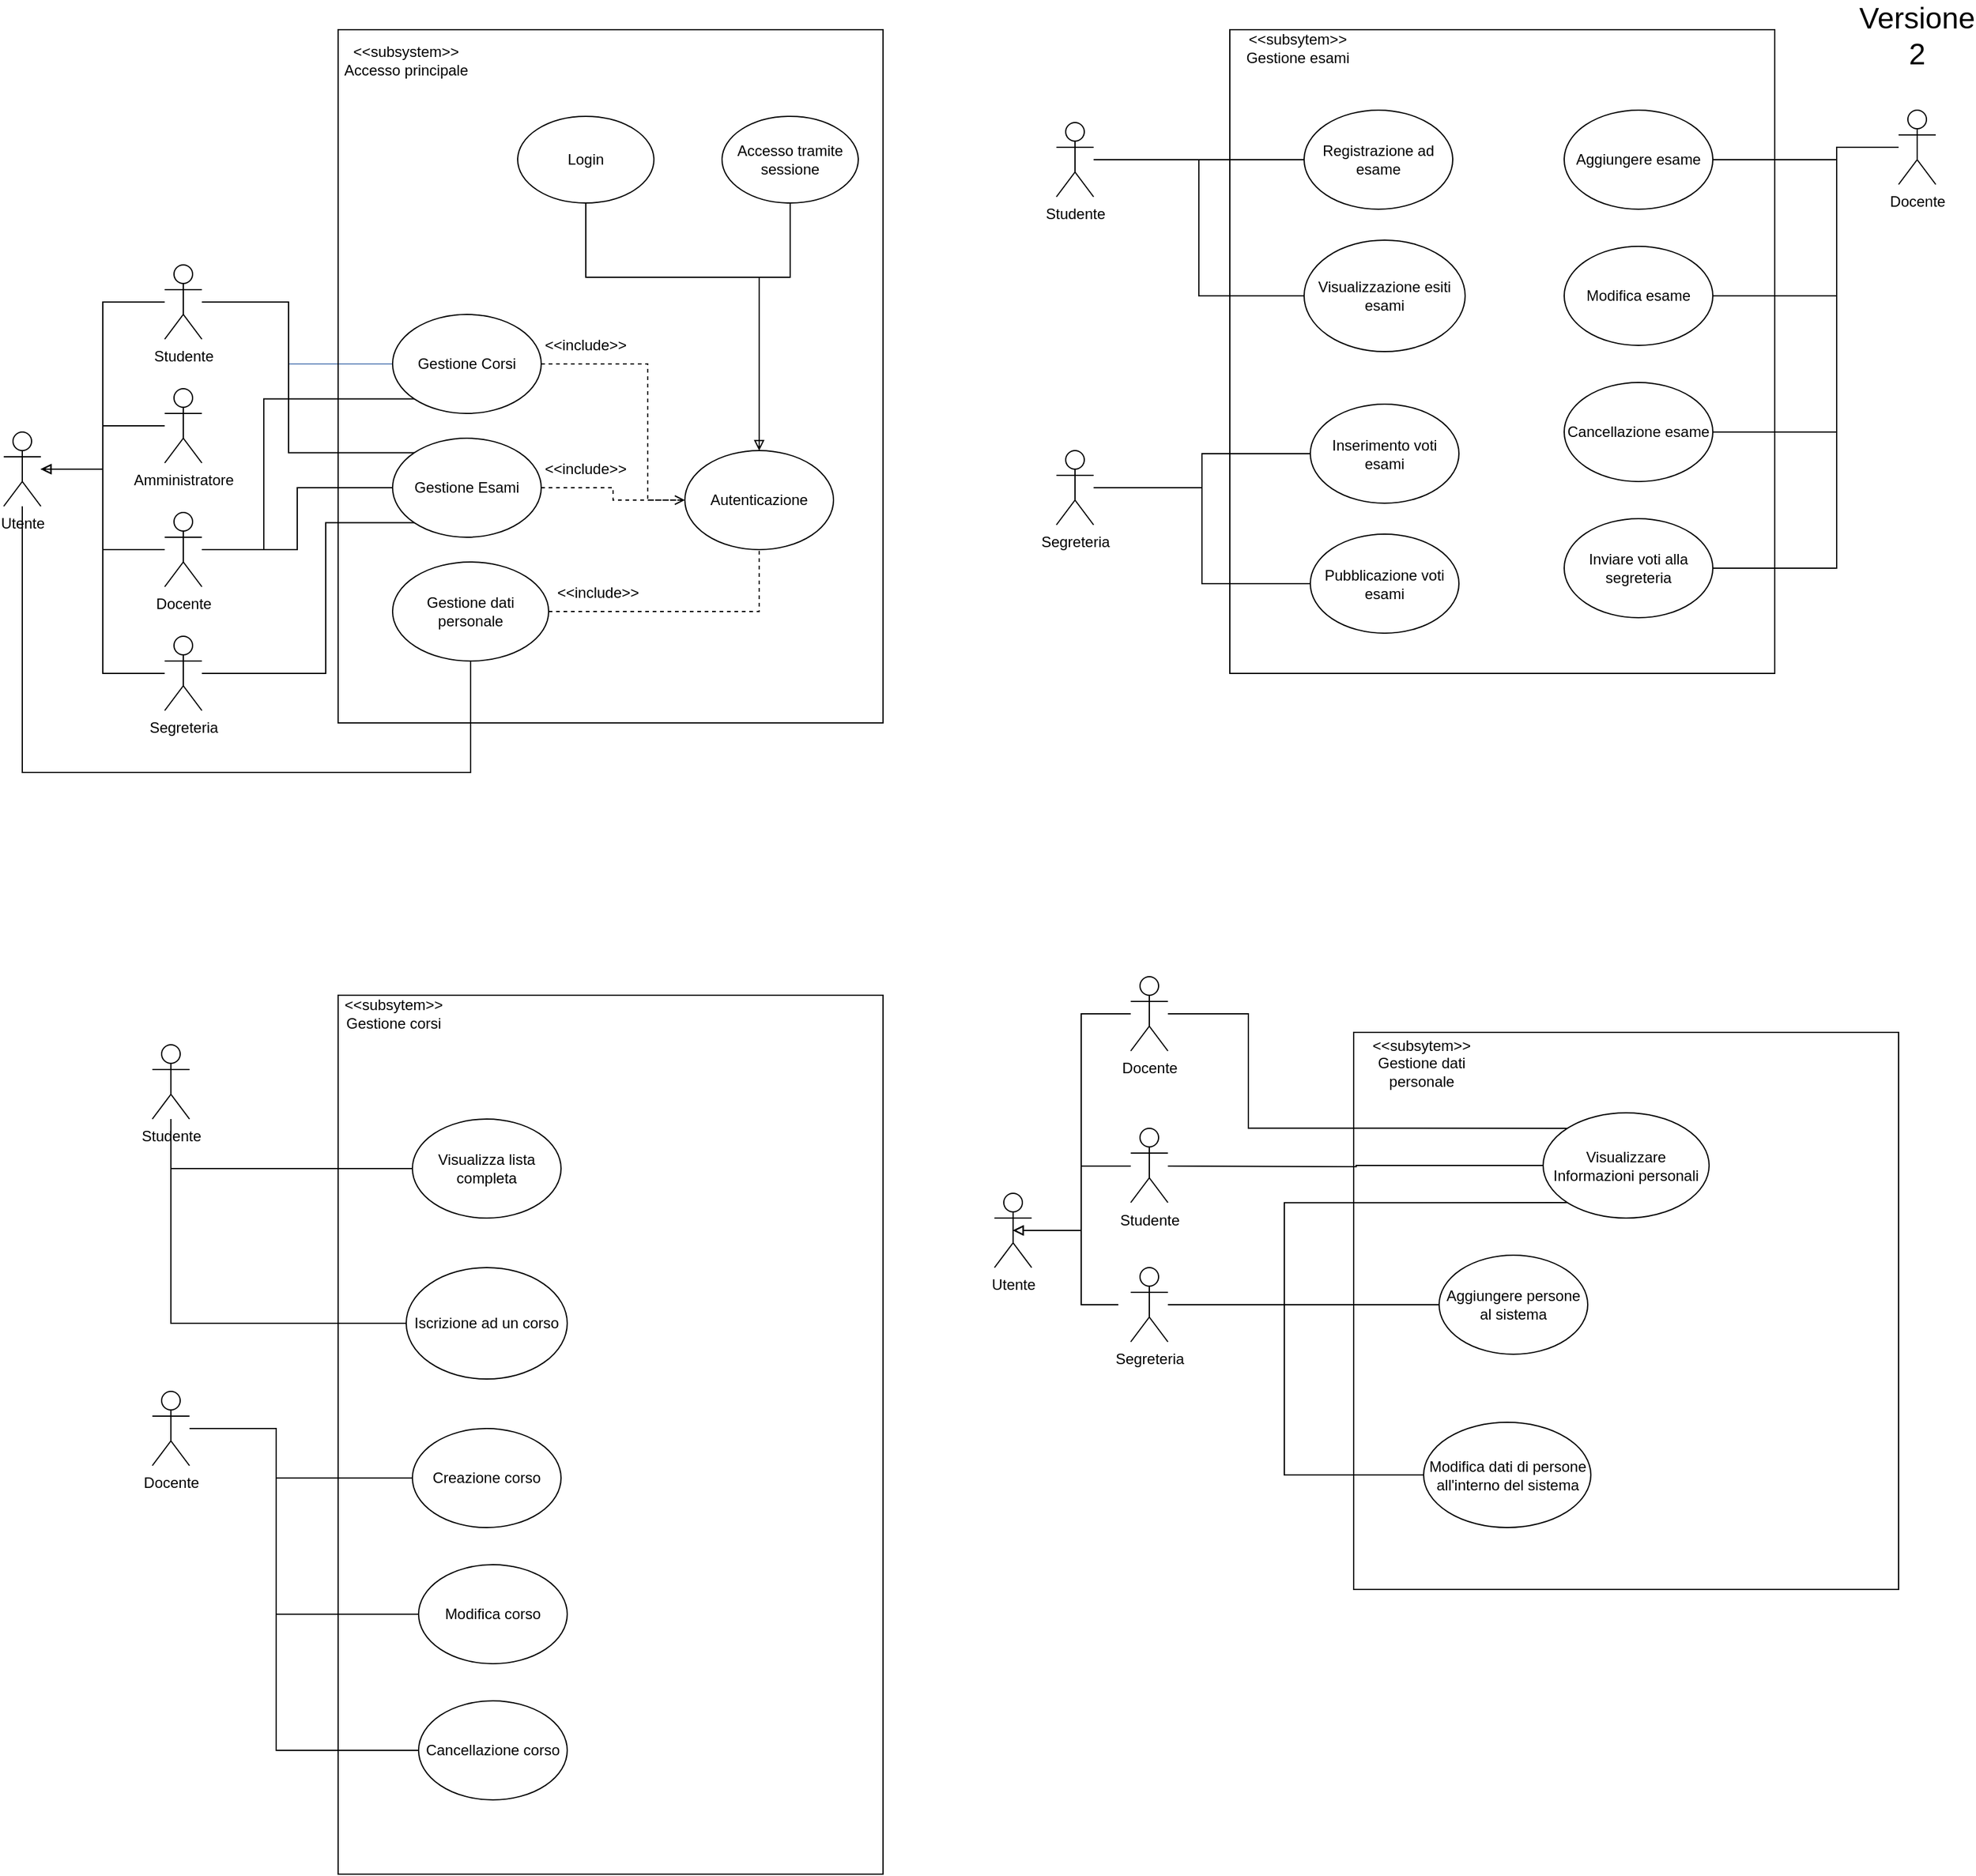 <mxfile version="16.1.0" type="device"><diagram id="gi-BbCjsYsOhT2_KwloK" name="Page-1"><mxGraphModel dx="1422" dy="762" grid="1" gridSize="10" guides="1" tooltips="1" connect="1" arrows="1" fold="1" page="1" pageScale="1" pageWidth="827" pageHeight="1169" math="0" shadow="0"><root><mxCell id="0"/><mxCell id="1" parent="0"/><mxCell id="sEuM5zfJ_KeiCBkfvH8E-17" style="edgeStyle=orthogonalEdgeStyle;rounded=0;orthogonalLoop=1;jettySize=auto;html=1;entryX=0;entryY=0.5;entryDx=0;entryDy=0;startArrow=none;startFill=0;endArrow=none;endFill=0;fillColor=#dae8fc;strokeColor=#6c8ebf;" edge="1" parent="1" source="KacBLJ7g0rfbT7ed-7jR-48" target="KacBLJ7g0rfbT7ed-7jR-56"><mxGeometry relative="1" as="geometry"><Array as="points"><mxPoint x="270" y="250"/><mxPoint x="270" y="300"/></Array></mxGeometry></mxCell><mxCell id="sEuM5zfJ_KeiCBkfvH8E-18" style="edgeStyle=orthogonalEdgeStyle;rounded=0;orthogonalLoop=1;jettySize=auto;html=1;entryX=0;entryY=0;entryDx=0;entryDy=0;startArrow=none;startFill=0;endArrow=none;endFill=0;" edge="1" parent="1" source="KacBLJ7g0rfbT7ed-7jR-48" target="KacBLJ7g0rfbT7ed-7jR-66"><mxGeometry relative="1" as="geometry"><Array as="points"><mxPoint x="270" y="250"/><mxPoint x="270" y="372"/></Array></mxGeometry></mxCell><mxCell id="KacBLJ7g0rfbT7ed-7jR-48" value="Studente" style="shape=umlActor;verticalLabelPosition=bottom;verticalAlign=top;html=1;outlineConnect=0;fillColor=default;" parent="1" vertex="1"><mxGeometry x="170" y="220" width="30" height="60" as="geometry"/></mxCell><mxCell id="sEuM5zfJ_KeiCBkfvH8E-14" style="edgeStyle=orthogonalEdgeStyle;rounded=0;orthogonalLoop=1;jettySize=auto;html=1;startArrow=none;startFill=0;endArrow=block;endFill=0;" edge="1" parent="1" source="KacBLJ7g0rfbT7ed-7jR-49"><mxGeometry relative="1" as="geometry"><mxPoint x="70" y="385" as="targetPoint"/><Array as="points"><mxPoint x="120" y="450"/><mxPoint x="120" y="385"/></Array></mxGeometry></mxCell><mxCell id="sEuM5zfJ_KeiCBkfvH8E-36" style="edgeStyle=orthogonalEdgeStyle;rounded=0;orthogonalLoop=1;jettySize=auto;html=1;entryX=0;entryY=1;entryDx=0;entryDy=0;startArrow=none;startFill=0;endArrow=none;endFill=0;" edge="1" parent="1" source="KacBLJ7g0rfbT7ed-7jR-49" target="KacBLJ7g0rfbT7ed-7jR-56"><mxGeometry relative="1" as="geometry"><Array as="points"><mxPoint x="250" y="450"/><mxPoint x="250" y="328"/></Array></mxGeometry></mxCell><mxCell id="sEuM5zfJ_KeiCBkfvH8E-37" style="edgeStyle=orthogonalEdgeStyle;rounded=0;orthogonalLoop=1;jettySize=auto;html=1;entryX=0;entryY=0.5;entryDx=0;entryDy=0;startArrow=none;startFill=0;endArrow=none;endFill=0;" edge="1" parent="1" source="KacBLJ7g0rfbT7ed-7jR-49" target="KacBLJ7g0rfbT7ed-7jR-66"><mxGeometry relative="1" as="geometry"/></mxCell><mxCell id="KacBLJ7g0rfbT7ed-7jR-49" value="Docente" style="shape=umlActor;verticalLabelPosition=bottom;verticalAlign=top;html=1;outlineConnect=0;fillColor=default;" parent="1" vertex="1"><mxGeometry x="170" y="420" width="30" height="60" as="geometry"/></mxCell><mxCell id="sEuM5zfJ_KeiCBkfvH8E-16" style="edgeStyle=orthogonalEdgeStyle;rounded=0;orthogonalLoop=1;jettySize=auto;html=1;startArrow=none;startFill=0;endArrow=block;endFill=0;" edge="1" parent="1" source="KacBLJ7g0rfbT7ed-7jR-50"><mxGeometry relative="1" as="geometry"><mxPoint x="70" y="385" as="targetPoint"/><Array as="points"><mxPoint x="120" y="550"/><mxPoint x="120" y="385"/></Array></mxGeometry></mxCell><mxCell id="sEuM5zfJ_KeiCBkfvH8E-38" style="edgeStyle=orthogonalEdgeStyle;rounded=0;orthogonalLoop=1;jettySize=auto;html=1;entryX=0;entryY=1;entryDx=0;entryDy=0;startArrow=none;startFill=0;endArrow=none;endFill=0;" edge="1" parent="1" source="KacBLJ7g0rfbT7ed-7jR-50" target="KacBLJ7g0rfbT7ed-7jR-66"><mxGeometry relative="1" as="geometry"><Array as="points"><mxPoint x="300" y="550"/><mxPoint x="300" y="428"/></Array></mxGeometry></mxCell><mxCell id="KacBLJ7g0rfbT7ed-7jR-50" value="Segreteria" style="shape=umlActor;verticalLabelPosition=bottom;verticalAlign=top;html=1;outlineConnect=0;fillColor=default;" parent="1" vertex="1"><mxGeometry x="170" y="520" width="30" height="60" as="geometry"/></mxCell><mxCell id="KacBLJ7g0rfbT7ed-7jR-52" value="" style="rounded=0;whiteSpace=wrap;html=1;fillColor=none;" parent="1" vertex="1"><mxGeometry x="310" y="30" width="440" height="560" as="geometry"/></mxCell><mxCell id="KacBLJ7g0rfbT7ed-7jR-53" value="&amp;lt;&amp;lt;subsystem&amp;gt;&amp;gt;&lt;br&gt;Accesso principale" style="text;html=1;strokeColor=none;fillColor=none;align=center;verticalAlign=middle;whiteSpace=wrap;rounded=0;" parent="1" vertex="1"><mxGeometry x="310" y="40" width="110" height="30" as="geometry"/></mxCell><mxCell id="KacBLJ7g0rfbT7ed-7jR-68" style="edgeStyle=orthogonalEdgeStyle;rounded=0;orthogonalLoop=1;jettySize=auto;html=1;entryX=0.5;entryY=1;entryDx=0;entryDy=0;startArrow=none;startFill=0;endArrow=none;endFill=0;" parent="1" source="KacBLJ7g0rfbT7ed-7jR-54" target="KacBLJ7g0rfbT7ed-7jR-67" edge="1"><mxGeometry relative="1" as="geometry"><Array as="points"><mxPoint x="650" y="230"/><mxPoint x="510" y="230"/></Array></mxGeometry></mxCell><mxCell id="KacBLJ7g0rfbT7ed-7jR-54" value="Autenticazione" style="ellipse;whiteSpace=wrap;html=1;fillColor=default;" parent="1" vertex="1"><mxGeometry x="590" y="370" width="120" height="80" as="geometry"/></mxCell><mxCell id="KacBLJ7g0rfbT7ed-7jR-60" style="edgeStyle=orthogonalEdgeStyle;rounded=0;orthogonalLoop=1;jettySize=auto;html=1;entryX=0;entryY=0.5;entryDx=0;entryDy=0;startArrow=none;startFill=0;endArrow=open;endFill=0;dashed=1;" parent="1" source="KacBLJ7g0rfbT7ed-7jR-56" target="KacBLJ7g0rfbT7ed-7jR-54" edge="1"><mxGeometry relative="1" as="geometry"><Array as="points"><mxPoint x="560" y="300"/><mxPoint x="560" y="410"/></Array></mxGeometry></mxCell><mxCell id="KacBLJ7g0rfbT7ed-7jR-56" value="Gestione Corsi" style="ellipse;whiteSpace=wrap;html=1;fillColor=none;" parent="1" vertex="1"><mxGeometry x="354" y="260" width="120" height="80" as="geometry"/></mxCell><mxCell id="KacBLJ7g0rfbT7ed-7jR-61" value="&amp;lt;&amp;lt;include&amp;gt;&amp;gt;" style="text;html=1;strokeColor=none;fillColor=none;align=center;verticalAlign=middle;whiteSpace=wrap;rounded=0;" parent="1" vertex="1"><mxGeometry x="480" y="270" width="60" height="30" as="geometry"/></mxCell><mxCell id="KacBLJ7g0rfbT7ed-7jR-64" style="edgeStyle=orthogonalEdgeStyle;rounded=0;orthogonalLoop=1;jettySize=auto;html=1;startArrow=none;startFill=0;endArrow=none;endFill=0;dashed=1;" parent="1" source="KacBLJ7g0rfbT7ed-7jR-62" target="KacBLJ7g0rfbT7ed-7jR-54" edge="1"><mxGeometry relative="1" as="geometry"><Array as="points"><mxPoint x="650" y="500"/></Array></mxGeometry></mxCell><mxCell id="KacBLJ7g0rfbT7ed-7jR-62" value="Gestione dati personale" style="ellipse;whiteSpace=wrap;html=1;fillColor=none;" parent="1" vertex="1"><mxGeometry x="354" y="460" width="126" height="80" as="geometry"/></mxCell><mxCell id="KacBLJ7g0rfbT7ed-7jR-65" value="&amp;lt;&amp;lt;include&amp;gt;&amp;gt;" style="text;html=1;strokeColor=none;fillColor=none;align=center;verticalAlign=middle;whiteSpace=wrap;rounded=0;" parent="1" vertex="1"><mxGeometry x="490" y="470" width="60" height="30" as="geometry"/></mxCell><mxCell id="KacBLJ7g0rfbT7ed-7jR-77" style="edgeStyle=orthogonalEdgeStyle;rounded=0;orthogonalLoop=1;jettySize=auto;html=1;startArrow=none;startFill=0;endArrow=none;endFill=0;dashed=1;" parent="1" source="KacBLJ7g0rfbT7ed-7jR-66" target="KacBLJ7g0rfbT7ed-7jR-54" edge="1"><mxGeometry relative="1" as="geometry"/></mxCell><mxCell id="KacBLJ7g0rfbT7ed-7jR-66" value="Gestione Esami" style="ellipse;whiteSpace=wrap;html=1;fillColor=none;" parent="1" vertex="1"><mxGeometry x="354" y="360" width="120" height="80" as="geometry"/></mxCell><mxCell id="KacBLJ7g0rfbT7ed-7jR-67" value="Login" style="ellipse;whiteSpace=wrap;html=1;fillColor=none;" parent="1" vertex="1"><mxGeometry x="455" y="100" width="110" height="70" as="geometry"/></mxCell><mxCell id="KacBLJ7g0rfbT7ed-7jR-70" style="edgeStyle=orthogonalEdgeStyle;rounded=0;orthogonalLoop=1;jettySize=auto;html=1;entryX=0.5;entryY=0;entryDx=0;entryDy=0;startArrow=none;startFill=0;endArrow=block;endFill=0;" parent="1" source="KacBLJ7g0rfbT7ed-7jR-69" target="KacBLJ7g0rfbT7ed-7jR-54" edge="1"><mxGeometry relative="1" as="geometry"><Array as="points"><mxPoint x="675" y="230"/><mxPoint x="650" y="230"/></Array></mxGeometry></mxCell><mxCell id="KacBLJ7g0rfbT7ed-7jR-69" value="Accesso tramite sessione" style="ellipse;whiteSpace=wrap;html=1;fillColor=none;" parent="1" vertex="1"><mxGeometry x="620" y="100" width="110" height="70" as="geometry"/></mxCell><mxCell id="KacBLJ7g0rfbT7ed-7jR-81" value="" style="rounded=0;whiteSpace=wrap;html=1;fillColor=none;" parent="1" vertex="1"><mxGeometry x="310" y="810" width="440" height="710" as="geometry"/></mxCell><mxCell id="KacBLJ7g0rfbT7ed-7jR-82" value="&amp;lt;&amp;lt;subsytem&amp;gt;&amp;gt;&lt;br&gt;Gestione corsi" style="text;html=1;strokeColor=none;fillColor=none;align=center;verticalAlign=middle;whiteSpace=wrap;rounded=0;" parent="1" vertex="1"><mxGeometry x="310" y="810" width="90" height="30" as="geometry"/></mxCell><mxCell id="KacBLJ7g0rfbT7ed-7jR-95" style="edgeStyle=orthogonalEdgeStyle;rounded=0;orthogonalLoop=1;jettySize=auto;html=1;entryX=0;entryY=0.5;entryDx=0;entryDy=0;startArrow=none;startFill=0;endArrow=none;endFill=0;strokeColor=#000000;" parent="1" source="KacBLJ7g0rfbT7ed-7jR-85" target="KacBLJ7g0rfbT7ed-7jR-92" edge="1"><mxGeometry relative="1" as="geometry"><Array as="points"><mxPoint x="260" y="1160"/><mxPoint x="260" y="1200"/></Array></mxGeometry></mxCell><mxCell id="KacBLJ7g0rfbT7ed-7jR-96" style="edgeStyle=orthogonalEdgeStyle;rounded=0;orthogonalLoop=1;jettySize=auto;html=1;entryX=0;entryY=0.5;entryDx=0;entryDy=0;startArrow=none;startFill=0;endArrow=none;endFill=0;strokeColor=#000000;" parent="1" source="KacBLJ7g0rfbT7ed-7jR-85" target="KacBLJ7g0rfbT7ed-7jR-93" edge="1"><mxGeometry relative="1" as="geometry"><Array as="points"><mxPoint x="260" y="1160"/><mxPoint x="260" y="1310"/></Array></mxGeometry></mxCell><mxCell id="KacBLJ7g0rfbT7ed-7jR-97" style="edgeStyle=orthogonalEdgeStyle;rounded=0;orthogonalLoop=1;jettySize=auto;html=1;entryX=0;entryY=0.5;entryDx=0;entryDy=0;startArrow=none;startFill=0;endArrow=none;endFill=0;strokeColor=#000000;" parent="1" source="KacBLJ7g0rfbT7ed-7jR-85" target="KacBLJ7g0rfbT7ed-7jR-94" edge="1"><mxGeometry relative="1" as="geometry"><Array as="points"><mxPoint x="260" y="1160"/><mxPoint x="260" y="1420"/></Array></mxGeometry></mxCell><mxCell id="KacBLJ7g0rfbT7ed-7jR-85" value="Docente" style="shape=umlActor;verticalLabelPosition=bottom;verticalAlign=top;html=1;outlineConnect=0;fillColor=default;" parent="1" vertex="1"><mxGeometry x="160" y="1130" width="30" height="60" as="geometry"/></mxCell><mxCell id="KacBLJ7g0rfbT7ed-7jR-89" style="edgeStyle=orthogonalEdgeStyle;rounded=0;orthogonalLoop=1;jettySize=auto;html=1;entryX=0;entryY=0.5;entryDx=0;entryDy=0;startArrow=none;startFill=0;endArrow=none;endFill=0;strokeColor=#000000;" parent="1" source="KacBLJ7g0rfbT7ed-7jR-86" target="KacBLJ7g0rfbT7ed-7jR-88" edge="1"><mxGeometry relative="1" as="geometry"><Array as="points"><mxPoint x="175" y="950"/></Array></mxGeometry></mxCell><mxCell id="KacBLJ7g0rfbT7ed-7jR-91" style="edgeStyle=orthogonalEdgeStyle;rounded=0;orthogonalLoop=1;jettySize=auto;html=1;entryX=0;entryY=0.5;entryDx=0;entryDy=0;startArrow=none;startFill=0;endArrow=none;endFill=0;strokeColor=#000000;" parent="1" source="KacBLJ7g0rfbT7ed-7jR-86" target="KacBLJ7g0rfbT7ed-7jR-90" edge="1"><mxGeometry relative="1" as="geometry"><Array as="points"><mxPoint x="175" y="1075"/></Array></mxGeometry></mxCell><mxCell id="KacBLJ7g0rfbT7ed-7jR-86" value="Studente" style="shape=umlActor;verticalLabelPosition=bottom;verticalAlign=top;html=1;outlineConnect=0;fillColor=default;" parent="1" vertex="1"><mxGeometry x="160" y="850" width="30" height="60" as="geometry"/></mxCell><mxCell id="KacBLJ7g0rfbT7ed-7jR-88" value="Visualizza lista completa" style="ellipse;whiteSpace=wrap;html=1;fillColor=none;" parent="1" vertex="1"><mxGeometry x="370" y="910" width="120" height="80" as="geometry"/></mxCell><mxCell id="KacBLJ7g0rfbT7ed-7jR-90" value="Iscrizione ad un corso" style="ellipse;whiteSpace=wrap;html=1;fillColor=none;" parent="1" vertex="1"><mxGeometry x="365" y="1030" width="130" height="90" as="geometry"/></mxCell><mxCell id="KacBLJ7g0rfbT7ed-7jR-92" value="Creazione corso" style="ellipse;whiteSpace=wrap;html=1;fillColor=none;" parent="1" vertex="1"><mxGeometry x="370" y="1160" width="120" height="80" as="geometry"/></mxCell><mxCell id="KacBLJ7g0rfbT7ed-7jR-93" value="Modifica corso" style="ellipse;whiteSpace=wrap;html=1;fillColor=none;" parent="1" vertex="1"><mxGeometry x="375" y="1270" width="120" height="80" as="geometry"/></mxCell><mxCell id="KacBLJ7g0rfbT7ed-7jR-94" value="Cancellazione corso" style="ellipse;whiteSpace=wrap;html=1;fillColor=none;" parent="1" vertex="1"><mxGeometry x="375" y="1380" width="120" height="80" as="geometry"/></mxCell><mxCell id="KacBLJ7g0rfbT7ed-7jR-98" value="" style="rounded=0;whiteSpace=wrap;html=1;fillColor=none;" parent="1" vertex="1"><mxGeometry x="1030" y="30" width="440" height="520" as="geometry"/></mxCell><mxCell id="KacBLJ7g0rfbT7ed-7jR-99" value="&amp;lt;&amp;lt;subsytem&amp;gt;&amp;gt;&lt;br&gt;Gestione esami" style="text;html=1;strokeColor=none;fillColor=none;align=center;verticalAlign=middle;whiteSpace=wrap;rounded=0;" parent="1" vertex="1"><mxGeometry x="1040" y="30" width="90" height="30" as="geometry"/></mxCell><mxCell id="KacBLJ7g0rfbT7ed-7jR-100" value="Registrazione ad esame" style="ellipse;whiteSpace=wrap;html=1;fillColor=none;" parent="1" vertex="1"><mxGeometry x="1090" y="95" width="120" height="80" as="geometry"/></mxCell><mxCell id="KacBLJ7g0rfbT7ed-7jR-101" value="Visualizzazione esiti esami" style="ellipse;whiteSpace=wrap;html=1;fillColor=none;" parent="1" vertex="1"><mxGeometry x="1090" y="200" width="130" height="90" as="geometry"/></mxCell><mxCell id="KacBLJ7g0rfbT7ed-7jR-104" value="Cancellazione esame" style="ellipse;whiteSpace=wrap;html=1;fillColor=none;" parent="1" vertex="1"><mxGeometry x="1300" y="315" width="120" height="80" as="geometry"/></mxCell><mxCell id="KacBLJ7g0rfbT7ed-7jR-106" value="Inviare voti alla segreteria" style="ellipse;whiteSpace=wrap;html=1;fillColor=none;" parent="1" vertex="1"><mxGeometry x="1300" y="425" width="120" height="80" as="geometry"/></mxCell><mxCell id="KacBLJ7g0rfbT7ed-7jR-107" value="Inserimento voti esami" style="ellipse;whiteSpace=wrap;html=1;fillColor=none;" parent="1" vertex="1"><mxGeometry x="1095" y="332.5" width="120" height="80" as="geometry"/></mxCell><mxCell id="KacBLJ7g0rfbT7ed-7jR-108" value="Pubblicazione voti esami" style="ellipse;whiteSpace=wrap;html=1;fillColor=none;" parent="1" vertex="1"><mxGeometry x="1095" y="437.5" width="120" height="80" as="geometry"/></mxCell><mxCell id="KacBLJ7g0rfbT7ed-7jR-110" style="edgeStyle=orthogonalEdgeStyle;rounded=0;orthogonalLoop=1;jettySize=auto;html=1;entryX=0;entryY=0.5;entryDx=0;entryDy=0;startArrow=none;startFill=0;endArrow=none;endFill=0;strokeColor=#000000;" parent="1" source="KacBLJ7g0rfbT7ed-7jR-109" target="KacBLJ7g0rfbT7ed-7jR-100" edge="1"><mxGeometry relative="1" as="geometry"/></mxCell><mxCell id="KacBLJ7g0rfbT7ed-7jR-111" style="edgeStyle=orthogonalEdgeStyle;rounded=0;orthogonalLoop=1;jettySize=auto;html=1;entryX=0;entryY=0.5;entryDx=0;entryDy=0;startArrow=none;startFill=0;endArrow=none;endFill=0;strokeColor=#000000;" parent="1" source="KacBLJ7g0rfbT7ed-7jR-109" target="KacBLJ7g0rfbT7ed-7jR-101" edge="1"><mxGeometry relative="1" as="geometry"/></mxCell><mxCell id="KacBLJ7g0rfbT7ed-7jR-109" value="Studente" style="shape=umlActor;verticalLabelPosition=bottom;verticalAlign=top;html=1;outlineConnect=0;fillColor=default;" parent="1" vertex="1"><mxGeometry x="890" y="105" width="30" height="60" as="geometry"/></mxCell><mxCell id="KacBLJ7g0rfbT7ed-7jR-114" style="edgeStyle=orthogonalEdgeStyle;rounded=0;orthogonalLoop=1;jettySize=auto;html=1;entryX=0;entryY=0.5;entryDx=0;entryDy=0;startArrow=none;startFill=0;endArrow=none;endFill=0;strokeColor=#000000;" parent="1" source="KacBLJ7g0rfbT7ed-7jR-113" target="KacBLJ7g0rfbT7ed-7jR-107" edge="1"><mxGeometry relative="1" as="geometry"/></mxCell><mxCell id="KacBLJ7g0rfbT7ed-7jR-115" style="edgeStyle=orthogonalEdgeStyle;rounded=0;orthogonalLoop=1;jettySize=auto;html=1;entryX=0;entryY=0.5;entryDx=0;entryDy=0;startArrow=none;startFill=0;endArrow=none;endFill=0;strokeColor=#000000;" parent="1" source="KacBLJ7g0rfbT7ed-7jR-113" target="KacBLJ7g0rfbT7ed-7jR-108" edge="1"><mxGeometry relative="1" as="geometry"/></mxCell><mxCell id="KacBLJ7g0rfbT7ed-7jR-113" value="Segreteria" style="shape=umlActor;verticalLabelPosition=bottom;verticalAlign=top;html=1;outlineConnect=0;fillColor=default;" parent="1" vertex="1"><mxGeometry x="890" y="370" width="30" height="60" as="geometry"/></mxCell><mxCell id="KacBLJ7g0rfbT7ed-7jR-118" value="Aggiungere esame" style="ellipse;whiteSpace=wrap;html=1;fillColor=none;" parent="1" vertex="1"><mxGeometry x="1300" y="95" width="120" height="80" as="geometry"/></mxCell><mxCell id="KacBLJ7g0rfbT7ed-7jR-119" value="Modifica esame" style="ellipse;whiteSpace=wrap;html=1;fillColor=none;" parent="1" vertex="1"><mxGeometry x="1300" y="205" width="120" height="80" as="geometry"/></mxCell><mxCell id="KacBLJ7g0rfbT7ed-7jR-121" style="edgeStyle=orthogonalEdgeStyle;rounded=0;orthogonalLoop=1;jettySize=auto;html=1;entryX=1;entryY=0.5;entryDx=0;entryDy=0;startArrow=none;startFill=0;endArrow=none;endFill=0;strokeColor=#000000;" parent="1" source="KacBLJ7g0rfbT7ed-7jR-120" target="KacBLJ7g0rfbT7ed-7jR-118" edge="1"><mxGeometry relative="1" as="geometry"><Array as="points"><mxPoint x="1520" y="125"/><mxPoint x="1520" y="135"/></Array></mxGeometry></mxCell><mxCell id="KacBLJ7g0rfbT7ed-7jR-122" style="edgeStyle=orthogonalEdgeStyle;rounded=0;orthogonalLoop=1;jettySize=auto;html=1;entryX=1;entryY=0.5;entryDx=0;entryDy=0;startArrow=none;startFill=0;endArrow=none;endFill=0;strokeColor=#000000;" parent="1" source="KacBLJ7g0rfbT7ed-7jR-120" target="KacBLJ7g0rfbT7ed-7jR-119" edge="1"><mxGeometry relative="1" as="geometry"><Array as="points"><mxPoint x="1520" y="125"/><mxPoint x="1520" y="245"/></Array></mxGeometry></mxCell><mxCell id="KacBLJ7g0rfbT7ed-7jR-123" style="edgeStyle=orthogonalEdgeStyle;rounded=0;orthogonalLoop=1;jettySize=auto;html=1;entryX=1;entryY=0.5;entryDx=0;entryDy=0;startArrow=none;startFill=0;endArrow=none;endFill=0;strokeColor=#000000;" parent="1" source="KacBLJ7g0rfbT7ed-7jR-120" target="KacBLJ7g0rfbT7ed-7jR-104" edge="1"><mxGeometry relative="1" as="geometry"><Array as="points"><mxPoint x="1520" y="125"/><mxPoint x="1520" y="355"/></Array></mxGeometry></mxCell><mxCell id="KacBLJ7g0rfbT7ed-7jR-124" style="edgeStyle=orthogonalEdgeStyle;rounded=0;orthogonalLoop=1;jettySize=auto;html=1;entryX=1;entryY=0.5;entryDx=0;entryDy=0;startArrow=none;startFill=0;endArrow=none;endFill=0;strokeColor=#000000;" parent="1" source="KacBLJ7g0rfbT7ed-7jR-120" target="KacBLJ7g0rfbT7ed-7jR-106" edge="1"><mxGeometry relative="1" as="geometry"><Array as="points"><mxPoint x="1520" y="125"/><mxPoint x="1520" y="465"/></Array></mxGeometry></mxCell><mxCell id="KacBLJ7g0rfbT7ed-7jR-120" value="Docente" style="shape=umlActor;verticalLabelPosition=bottom;verticalAlign=top;html=1;outlineConnect=0;fillColor=default;" parent="1" vertex="1"><mxGeometry x="1570" y="95" width="30" height="60" as="geometry"/></mxCell><mxCell id="NyQn73z61wBKbiPbPvLu-1" value="&amp;lt;&amp;lt;include&amp;gt;&amp;gt;" style="text;html=1;strokeColor=none;fillColor=none;align=center;verticalAlign=middle;whiteSpace=wrap;rounded=0;" parent="1" vertex="1"><mxGeometry x="480" y="370" width="60" height="30" as="geometry"/></mxCell><mxCell id="NyQn73z61wBKbiPbPvLu-2" value="" style="rounded=0;whiteSpace=wrap;html=1;fillColor=none;" parent="1" vertex="1"><mxGeometry x="1130" y="840" width="440" height="450" as="geometry"/></mxCell><mxCell id="NyQn73z61wBKbiPbPvLu-3" value="&amp;lt;&amp;lt;subsytem&amp;gt;&amp;gt;&lt;br&gt;Gestione dati personale" style="text;html=1;strokeColor=none;fillColor=none;align=center;verticalAlign=middle;whiteSpace=wrap;rounded=0;" parent="1" vertex="1"><mxGeometry x="1140" y="840" width="90" height="50" as="geometry"/></mxCell><mxCell id="NyQn73z61wBKbiPbPvLu-4" value="Visualizzare Informazioni personali" style="ellipse;whiteSpace=wrap;html=1;fillColor=none;" parent="1" vertex="1"><mxGeometry x="1283" y="905" width="134" height="85" as="geometry"/></mxCell><mxCell id="NyQn73z61wBKbiPbPvLu-8" value="Aggiungere persone al sistema" style="ellipse;whiteSpace=wrap;html=1;fillColor=none;" parent="1" vertex="1"><mxGeometry x="1199" y="1020" width="120" height="80" as="geometry"/></mxCell><mxCell id="NyQn73z61wBKbiPbPvLu-9" value="Modifica dati di persone all'interno del sistema" style="ellipse;whiteSpace=wrap;html=1;fillColor=none;" parent="1" vertex="1"><mxGeometry x="1186.5" y="1155" width="135" height="85" as="geometry"/></mxCell><mxCell id="NyQn73z61wBKbiPbPvLu-10" style="edgeStyle=orthogonalEdgeStyle;rounded=0;orthogonalLoop=1;jettySize=auto;html=1;entryX=0;entryY=0.5;entryDx=0;entryDy=0;startArrow=none;startFill=0;endArrow=none;endFill=0;strokeColor=#000000;" parent="1" target="NyQn73z61wBKbiPbPvLu-4" edge="1"><mxGeometry relative="1" as="geometry"><mxPoint x="980" y="948" as="sourcePoint"/></mxGeometry></mxCell><mxCell id="NyQn73z61wBKbiPbPvLu-12" value="Studente" style="shape=umlActor;verticalLabelPosition=bottom;verticalAlign=top;html=1;outlineConnect=0;fillColor=default;" parent="1" vertex="1"><mxGeometry x="950" y="917.5" width="30" height="60" as="geometry"/></mxCell><mxCell id="NyQn73z61wBKbiPbPvLu-13" style="edgeStyle=orthogonalEdgeStyle;rounded=0;orthogonalLoop=1;jettySize=auto;html=1;entryX=0;entryY=0.5;entryDx=0;entryDy=0;startArrow=none;startFill=0;endArrow=none;endFill=0;strokeColor=#000000;" parent="1" source="NyQn73z61wBKbiPbPvLu-15" target="NyQn73z61wBKbiPbPvLu-8" edge="1"><mxGeometry relative="1" as="geometry"><Array as="points"><mxPoint x="1030" y="1060"/><mxPoint x="1030" y="1060"/></Array></mxGeometry></mxCell><mxCell id="NyQn73z61wBKbiPbPvLu-14" style="edgeStyle=orthogonalEdgeStyle;rounded=0;orthogonalLoop=1;jettySize=auto;html=1;entryX=0;entryY=0.5;entryDx=0;entryDy=0;startArrow=none;startFill=0;endArrow=none;endFill=0;strokeColor=#000000;" parent="1" source="NyQn73z61wBKbiPbPvLu-15" target="NyQn73z61wBKbiPbPvLu-9" edge="1"><mxGeometry relative="1" as="geometry"><Array as="points"><mxPoint x="1074" y="1060"/><mxPoint x="1074" y="1198"/></Array></mxGeometry></mxCell><mxCell id="NyQn73z61wBKbiPbPvLu-24" style="edgeStyle=orthogonalEdgeStyle;rounded=0;orthogonalLoop=1;jettySize=auto;html=1;entryX=0;entryY=1;entryDx=0;entryDy=0;endArrow=none;endFill=0;" parent="1" target="NyQn73z61wBKbiPbPvLu-4" edge="1"><mxGeometry relative="1" as="geometry"><Array as="points"><mxPoint x="980" y="1060"/><mxPoint x="1074" y="1060"/><mxPoint x="1074" y="977"/></Array><mxPoint x="980" y="1060" as="sourcePoint"/></mxGeometry></mxCell><mxCell id="sEuM5zfJ_KeiCBkfvH8E-10" style="edgeStyle=orthogonalEdgeStyle;rounded=0;orthogonalLoop=1;jettySize=auto;html=1;entryX=0.5;entryY=0.5;entryDx=0;entryDy=0;entryPerimeter=0;startArrow=none;startFill=0;endArrow=block;endFill=0;" edge="1" parent="1" target="sEuM5zfJ_KeiCBkfvH8E-3"><mxGeometry relative="1" as="geometry"><mxPoint x="940" y="1060" as="sourcePoint"/><Array as="points"><mxPoint x="940" y="1060"/><mxPoint x="910" y="1060"/><mxPoint x="910" y="1000"/></Array></mxGeometry></mxCell><mxCell id="NyQn73z61wBKbiPbPvLu-15" value="Segreteria" style="shape=umlActor;verticalLabelPosition=bottom;verticalAlign=top;html=1;outlineConnect=0;fillColor=default;" parent="1" vertex="1"><mxGeometry x="950" y="1030" width="30" height="60" as="geometry"/></mxCell><mxCell id="sEuM5zfJ_KeiCBkfvH8E-7" style="edgeStyle=orthogonalEdgeStyle;rounded=0;orthogonalLoop=1;jettySize=auto;html=1;entryX=0;entryY=0;entryDx=0;entryDy=0;endArrow=none;endFill=0;" edge="1" parent="1" source="NyQn73z61wBKbiPbPvLu-22" target="NyQn73z61wBKbiPbPvLu-4"><mxGeometry relative="1" as="geometry"><Array as="points"><mxPoint x="1045" y="918"/></Array></mxGeometry></mxCell><mxCell id="NyQn73z61wBKbiPbPvLu-22" value="Docente" style="shape=umlActor;verticalLabelPosition=bottom;verticalAlign=top;html=1;outlineConnect=0;fillColor=default;" parent="1" vertex="1"><mxGeometry x="950" y="795" width="30" height="60" as="geometry"/></mxCell><mxCell id="o_jbjWxAlk_e7yzq-8hf-1" value="&lt;font style=&quot;font-size: 24px&quot;&gt;Versione&lt;br&gt;2&lt;/font&gt;" style="text;html=1;strokeColor=none;fillColor=none;align=center;verticalAlign=middle;whiteSpace=wrap;rounded=0;" parent="1" vertex="1"><mxGeometry x="1540" y="20" width="90" height="30" as="geometry"/></mxCell><mxCell id="GsfuJVQcIiZUgJrzuT6r-3" value="" style="edgeStyle=orthogonalEdgeStyle;rounded=0;orthogonalLoop=1;jettySize=auto;html=1;endArrow=none;endFill=0;startArrow=block;startFill=0;" parent="1" source="GsfuJVQcIiZUgJrzuT6r-1" edge="1"><mxGeometry relative="1" as="geometry"><Array as="points"><mxPoint x="120" y="385"/><mxPoint x="120" y="350"/></Array><mxPoint x="170" y="350" as="targetPoint"/></mxGeometry></mxCell><mxCell id="sEuM5zfJ_KeiCBkfvH8E-2" style="edgeStyle=orthogonalEdgeStyle;rounded=0;orthogonalLoop=1;jettySize=auto;html=1;endArrow=none;endFill=0;" edge="1" parent="1"><mxGeometry relative="1" as="geometry"><mxPoint x="70" y="385" as="sourcePoint"/><mxPoint x="170" y="250" as="targetPoint"/><Array as="points"><mxPoint x="120" y="385"/><mxPoint x="120" y="250"/></Array></mxGeometry></mxCell><mxCell id="sEuM5zfJ_KeiCBkfvH8E-20" style="edgeStyle=orthogonalEdgeStyle;rounded=0;orthogonalLoop=1;jettySize=auto;html=1;entryX=0.5;entryY=1;entryDx=0;entryDy=0;startArrow=none;startFill=0;endArrow=none;endFill=0;" edge="1" parent="1" source="GsfuJVQcIiZUgJrzuT6r-1" target="KacBLJ7g0rfbT7ed-7jR-62"><mxGeometry relative="1" as="geometry"><Array as="points"><mxPoint x="55" y="630"/><mxPoint x="417" y="630"/></Array></mxGeometry></mxCell><mxCell id="GsfuJVQcIiZUgJrzuT6r-1" value="Utente" style="shape=umlActor;verticalLabelPosition=bottom;verticalAlign=top;html=1;outlineConnect=0;fillColor=default;" parent="1" vertex="1"><mxGeometry x="40" y="355" width="30" height="60" as="geometry"/></mxCell><mxCell id="sEuM5zfJ_KeiCBkfvH8E-8" style="edgeStyle=orthogonalEdgeStyle;rounded=0;orthogonalLoop=1;jettySize=auto;html=1;endArrow=none;endFill=0;startArrow=block;startFill=0;exitX=0.5;exitY=0.5;exitDx=0;exitDy=0;exitPerimeter=0;" edge="1" parent="1" source="sEuM5zfJ_KeiCBkfvH8E-3"><mxGeometry relative="1" as="geometry"><mxPoint x="880" y="1080" as="sourcePoint"/><mxPoint x="950" y="948" as="targetPoint"/><Array as="points"><mxPoint x="910" y="1000"/><mxPoint x="910" y="948"/></Array></mxGeometry></mxCell><mxCell id="sEuM5zfJ_KeiCBkfvH8E-9" style="edgeStyle=orthogonalEdgeStyle;rounded=0;orthogonalLoop=1;jettySize=auto;html=1;endArrow=none;endFill=0;startArrow=block;startFill=0;exitX=0.5;exitY=0.5;exitDx=0;exitDy=0;exitPerimeter=0;" edge="1" parent="1" source="sEuM5zfJ_KeiCBkfvH8E-3"><mxGeometry relative="1" as="geometry"><mxPoint x="890" y="880" as="sourcePoint"/><mxPoint x="950" y="825" as="targetPoint"/><Array as="points"><mxPoint x="910" y="1000"/><mxPoint x="910" y="825"/></Array></mxGeometry></mxCell><mxCell id="sEuM5zfJ_KeiCBkfvH8E-3" value="Utente" style="shape=umlActor;verticalLabelPosition=bottom;verticalAlign=top;html=1;outlineConnect=0;fillColor=default;" vertex="1" parent="1"><mxGeometry x="840" y="970" width="30" height="60" as="geometry"/></mxCell><mxCell id="KacBLJ7g0rfbT7ed-7jR-51" value="Amministratore" style="shape=umlActor;verticalLabelPosition=bottom;verticalAlign=top;html=1;outlineConnect=0;fillColor=default;" parent="1" vertex="1"><mxGeometry x="170" y="320" width="30" height="60" as="geometry"/></mxCell></root></mxGraphModel></diagram></mxfile>